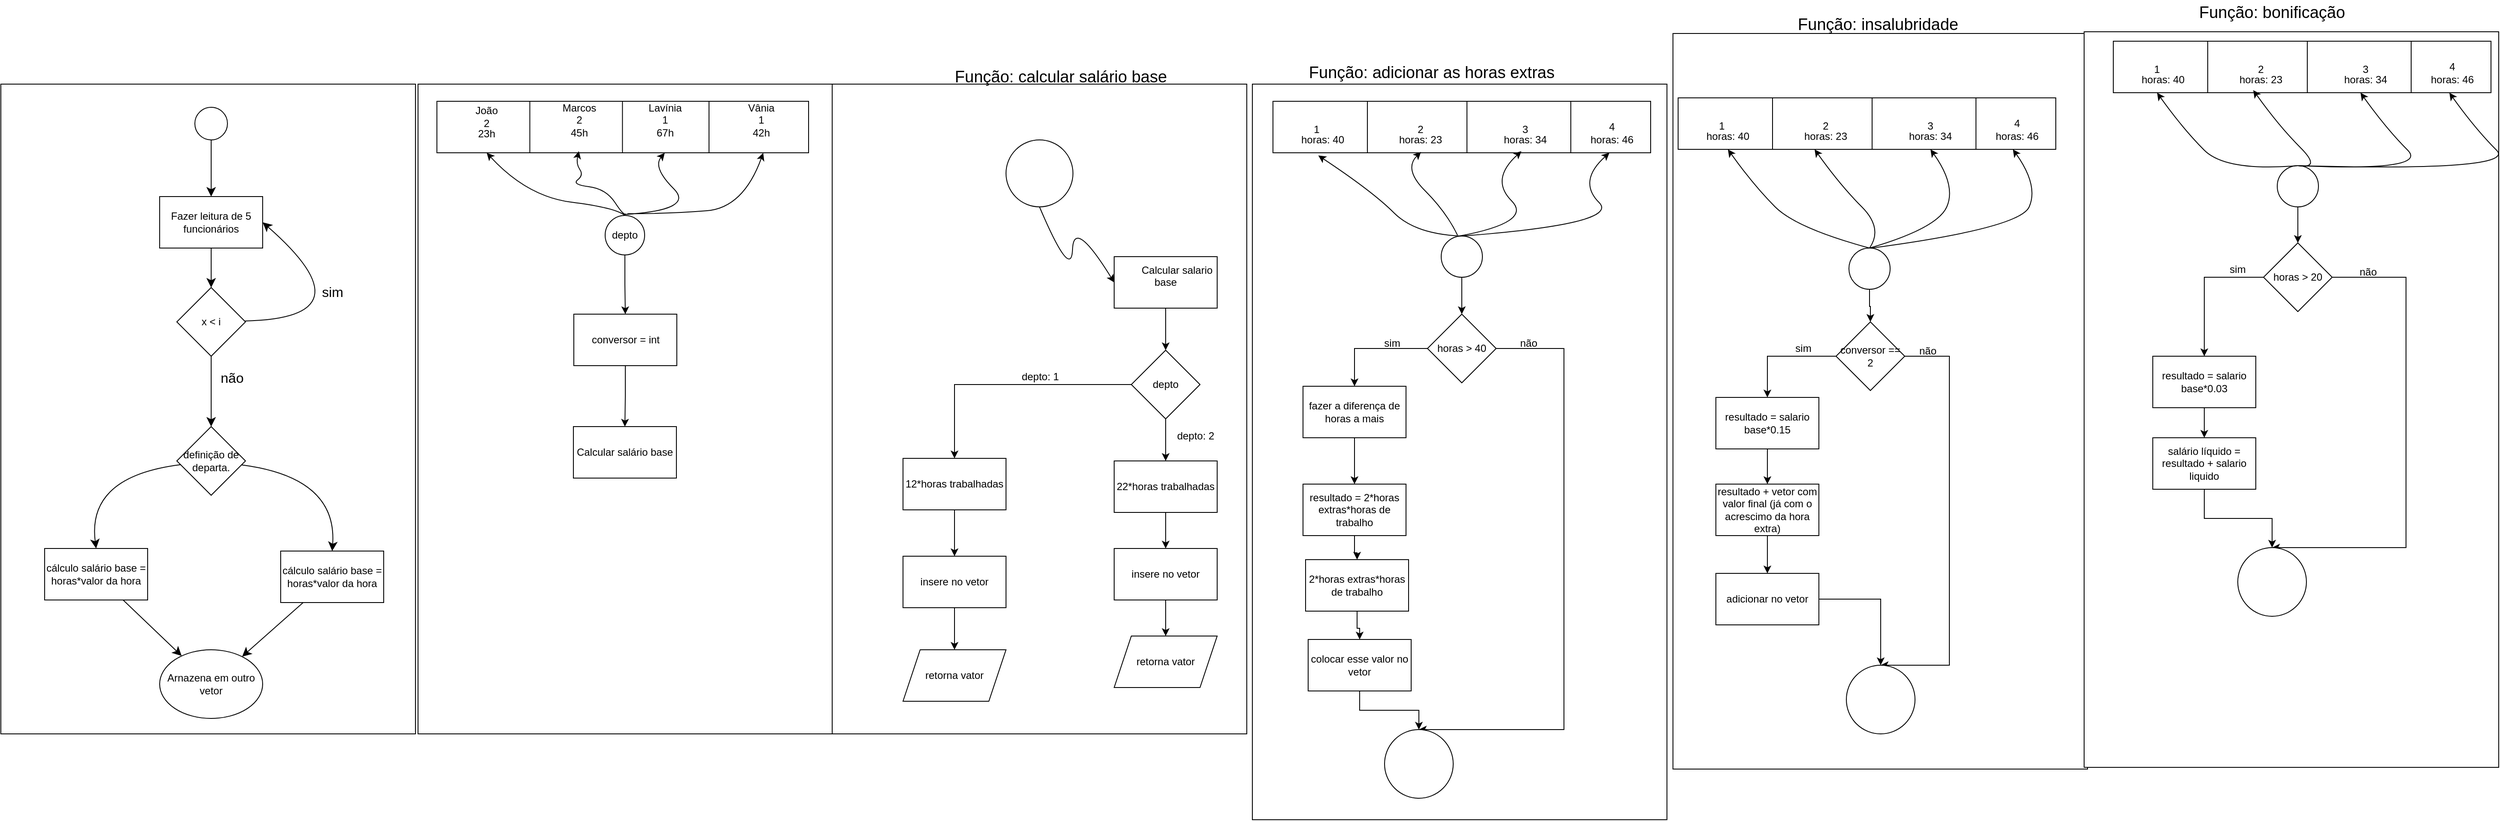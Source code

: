 <mxfile version="24.8.0">
  <diagram name="Página-1" id="3Qf-ZKkISjVcc1xG9rWR">
    <mxGraphModel dx="2057" dy="1057" grid="0" gridSize="10" guides="1" tooltips="1" connect="1" arrows="1" fold="1" page="0" pageScale="1" pageWidth="827" pageHeight="1169" math="0" shadow="0">
      <root>
        <mxCell id="0" />
        <mxCell id="1" parent="0" />
        <mxCell id="mKKfAqHW9Lcpp3ZH1Yp7-2" value="" style="rounded=0;whiteSpace=wrap;html=1;" vertex="1" parent="1">
          <mxGeometry x="-566" y="-182" width="483" height="757" as="geometry" />
        </mxCell>
        <mxCell id="lAKQCbaZGqpKiCukRfTn-3" style="edgeStyle=none;curved=1;rounded=0;orthogonalLoop=1;jettySize=auto;html=1;entryX=0.5;entryY=0;entryDx=0;entryDy=0;fontSize=12;startSize=8;endSize=8;" parent="1" source="lAKQCbaZGqpKiCukRfTn-1" target="lAKQCbaZGqpKiCukRfTn-2" edge="1">
          <mxGeometry relative="1" as="geometry" />
        </mxCell>
        <mxCell id="lAKQCbaZGqpKiCukRfTn-1" value="" style="ellipse;whiteSpace=wrap;html=1;aspect=fixed;" parent="1" vertex="1">
          <mxGeometry x="-340" y="-155" width="38" height="38" as="geometry" />
        </mxCell>
        <mxCell id="lAKQCbaZGqpKiCukRfTn-5" style="edgeStyle=none;curved=1;rounded=0;orthogonalLoop=1;jettySize=auto;html=1;entryX=0.5;entryY=0;entryDx=0;entryDy=0;fontSize=12;startSize=8;endSize=8;" parent="1" source="lAKQCbaZGqpKiCukRfTn-2" target="lAKQCbaZGqpKiCukRfTn-4" edge="1">
          <mxGeometry relative="1" as="geometry" />
        </mxCell>
        <mxCell id="lAKQCbaZGqpKiCukRfTn-2" value="Fazer leitura de 5 funcionários" style="rounded=0;whiteSpace=wrap;html=1;" parent="1" vertex="1">
          <mxGeometry x="-381" y="-51" width="120" height="60" as="geometry" />
        </mxCell>
        <mxCell id="lAKQCbaZGqpKiCukRfTn-6" style="edgeStyle=none;curved=1;rounded=0;orthogonalLoop=1;jettySize=auto;html=1;entryX=1;entryY=0.5;entryDx=0;entryDy=0;fontSize=12;startSize=8;endSize=8;" parent="1" target="lAKQCbaZGqpKiCukRfTn-2" edge="1">
          <mxGeometry relative="1" as="geometry">
            <mxPoint x="-282" y="94" as="sourcePoint" />
            <Array as="points">
              <mxPoint x="-133" y="91" />
            </Array>
          </mxGeometry>
        </mxCell>
        <mxCell id="lAKQCbaZGqpKiCukRfTn-7" style="edgeStyle=none;curved=1;rounded=0;orthogonalLoop=1;jettySize=auto;html=1;fontSize=12;startSize=8;endSize=8;entryX=0.5;entryY=0;entryDx=0;entryDy=0;" parent="1" source="lAKQCbaZGqpKiCukRfTn-4" target="lAKQCbaZGqpKiCukRfTn-11" edge="1">
          <mxGeometry relative="1" as="geometry">
            <mxPoint x="-323" y="203" as="targetPoint" />
          </mxGeometry>
        </mxCell>
        <mxCell id="lAKQCbaZGqpKiCukRfTn-4" value="x &amp;lt; i" style="rhombus;whiteSpace=wrap;html=1;" parent="1" vertex="1">
          <mxGeometry x="-361" y="55" width="80" height="80" as="geometry" />
        </mxCell>
        <mxCell id="lAKQCbaZGqpKiCukRfTn-8" value="sim" style="text;html=1;align=center;verticalAlign=middle;resizable=0;points=[];autosize=1;strokeColor=none;fillColor=none;fontSize=16;" parent="1" vertex="1">
          <mxGeometry x="-201.5" y="44.5" width="43" height="31" as="geometry" />
        </mxCell>
        <mxCell id="lAKQCbaZGqpKiCukRfTn-9" value="não" style="text;html=1;align=center;verticalAlign=middle;resizable=0;points=[];autosize=1;strokeColor=none;fillColor=none;fontSize=16;" parent="1" vertex="1">
          <mxGeometry x="-320" y="144" width="45" height="31" as="geometry" />
        </mxCell>
        <mxCell id="lAKQCbaZGqpKiCukRfTn-17" style="edgeStyle=none;curved=1;rounded=0;orthogonalLoop=1;jettySize=auto;html=1;fontSize=12;startSize=8;endSize=8;" parent="1" source="lAKQCbaZGqpKiCukRfTn-10" target="lAKQCbaZGqpKiCukRfTn-16" edge="1">
          <mxGeometry relative="1" as="geometry" />
        </mxCell>
        <mxCell id="lAKQCbaZGqpKiCukRfTn-10" value="cálculo salário base = horas*valor da hora" style="rounded=0;whiteSpace=wrap;html=1;" parent="1" vertex="1">
          <mxGeometry x="-515" y="359" width="120" height="60" as="geometry" />
        </mxCell>
        <mxCell id="lAKQCbaZGqpKiCukRfTn-12" style="edgeStyle=none;curved=1;rounded=0;orthogonalLoop=1;jettySize=auto;html=1;entryX=0.5;entryY=0;entryDx=0;entryDy=0;fontSize=12;startSize=8;endSize=8;" parent="1" source="lAKQCbaZGqpKiCukRfTn-11" target="lAKQCbaZGqpKiCukRfTn-10" edge="1">
          <mxGeometry relative="1" as="geometry">
            <Array as="points">
              <mxPoint x="-466" y="275" />
            </Array>
          </mxGeometry>
        </mxCell>
        <mxCell id="lAKQCbaZGqpKiCukRfTn-14" style="edgeStyle=none;curved=1;rounded=0;orthogonalLoop=1;jettySize=auto;html=1;entryX=0.5;entryY=0;entryDx=0;entryDy=0;fontSize=12;startSize=8;endSize=8;" parent="1" source="lAKQCbaZGqpKiCukRfTn-11" target="lAKQCbaZGqpKiCukRfTn-13" edge="1">
          <mxGeometry relative="1" as="geometry">
            <Array as="points">
              <mxPoint x="-174" y="276" />
            </Array>
          </mxGeometry>
        </mxCell>
        <mxCell id="lAKQCbaZGqpKiCukRfTn-11" value="definição de departa." style="rhombus;whiteSpace=wrap;html=1;" parent="1" vertex="1">
          <mxGeometry x="-361" y="217" width="80" height="80" as="geometry" />
        </mxCell>
        <mxCell id="lAKQCbaZGqpKiCukRfTn-18" style="edgeStyle=none;curved=1;rounded=0;orthogonalLoop=1;jettySize=auto;html=1;fontSize=12;startSize=8;endSize=8;" parent="1" source="lAKQCbaZGqpKiCukRfTn-13" target="lAKQCbaZGqpKiCukRfTn-16" edge="1">
          <mxGeometry relative="1" as="geometry" />
        </mxCell>
        <mxCell id="lAKQCbaZGqpKiCukRfTn-13" value="cálculo salário base = horas*valor da hora" style="rounded=0;whiteSpace=wrap;html=1;" parent="1" vertex="1">
          <mxGeometry x="-240" y="362" width="120" height="60" as="geometry" />
        </mxCell>
        <mxCell id="lAKQCbaZGqpKiCukRfTn-16" value="Arnazena em outro vetor" style="ellipse;whiteSpace=wrap;html=1;" parent="1" vertex="1">
          <mxGeometry x="-381" y="477" width="120" height="80" as="geometry" />
        </mxCell>
        <mxCell id="mKKfAqHW9Lcpp3ZH1Yp7-3" value="" style="rounded=0;whiteSpace=wrap;html=1;" vertex="1" parent="1">
          <mxGeometry x="-80" y="-182" width="483" height="757" as="geometry" />
        </mxCell>
        <mxCell id="mKKfAqHW9Lcpp3ZH1Yp7-4" value="" style="rounded=0;whiteSpace=wrap;html=1;" vertex="1" parent="1">
          <mxGeometry x="-58" y="-162" width="433" height="60" as="geometry" />
        </mxCell>
        <mxCell id="mKKfAqHW9Lcpp3ZH1Yp7-5" value="" style="endArrow=none;html=1;rounded=0;entryX=0.25;entryY=0;entryDx=0;entryDy=0;exitX=0.25;exitY=1;exitDx=0;exitDy=0;" edge="1" parent="1" source="mKKfAqHW9Lcpp3ZH1Yp7-4" target="mKKfAqHW9Lcpp3ZH1Yp7-4">
          <mxGeometry width="50" height="50" relative="1" as="geometry">
            <mxPoint x="-23" y="-113" as="sourcePoint" />
            <mxPoint x="27" y="-163" as="targetPoint" />
          </mxGeometry>
        </mxCell>
        <mxCell id="mKKfAqHW9Lcpp3ZH1Yp7-6" value="" style="endArrow=none;html=1;rounded=0;entryX=0.25;entryY=0;entryDx=0;entryDy=0;exitX=0.25;exitY=1;exitDx=0;exitDy=0;" edge="1" parent="1">
          <mxGeometry width="50" height="50" relative="1" as="geometry">
            <mxPoint x="158.16" y="-102" as="sourcePoint" />
            <mxPoint x="158.16" y="-162" as="targetPoint" />
          </mxGeometry>
        </mxCell>
        <mxCell id="mKKfAqHW9Lcpp3ZH1Yp7-7" value="" style="endArrow=none;html=1;rounded=0;entryX=0.25;entryY=0;entryDx=0;entryDy=0;exitX=0.25;exitY=1;exitDx=0;exitDy=0;" edge="1" parent="1">
          <mxGeometry width="50" height="50" relative="1" as="geometry">
            <mxPoint x="259" y="-102" as="sourcePoint" />
            <mxPoint x="259" y="-162" as="targetPoint" />
          </mxGeometry>
        </mxCell>
        <mxCell id="mKKfAqHW9Lcpp3ZH1Yp7-8" value="João" style="text;html=1;align=center;verticalAlign=middle;whiteSpace=wrap;rounded=0;" vertex="1" parent="1">
          <mxGeometry x="-30" y="-166" width="60" height="30" as="geometry" />
        </mxCell>
        <mxCell id="mKKfAqHW9Lcpp3ZH1Yp7-10" value="2" style="text;html=1;align=center;verticalAlign=middle;whiteSpace=wrap;rounded=0;" vertex="1" parent="1">
          <mxGeometry x="-30" y="-151" width="60" height="30" as="geometry" />
        </mxCell>
        <mxCell id="mKKfAqHW9Lcpp3ZH1Yp7-11" value="23h&lt;div&gt;&lt;br&gt;&lt;/div&gt;" style="text;html=1;align=center;verticalAlign=middle;whiteSpace=wrap;rounded=0;" vertex="1" parent="1">
          <mxGeometry x="-30" y="-132" width="60" height="30" as="geometry" />
        </mxCell>
        <mxCell id="mKKfAqHW9Lcpp3ZH1Yp7-12" value="Marcos&lt;div&gt;2&lt;/div&gt;&lt;div&gt;45h&lt;/div&gt;" style="text;html=1;align=center;verticalAlign=middle;whiteSpace=wrap;rounded=0;" vertex="1" parent="1">
          <mxGeometry x="78" y="-155" width="60" height="30" as="geometry" />
        </mxCell>
        <mxCell id="mKKfAqHW9Lcpp3ZH1Yp7-13" value="Lavínia&lt;div&gt;1&lt;/div&gt;&lt;div&gt;67h&lt;/div&gt;" style="text;html=1;align=center;verticalAlign=middle;whiteSpace=wrap;rounded=0;" vertex="1" parent="1">
          <mxGeometry x="178" y="-155" width="60" height="30" as="geometry" />
        </mxCell>
        <mxCell id="mKKfAqHW9Lcpp3ZH1Yp7-14" value="Vânia&lt;div&gt;1&lt;/div&gt;&lt;div&gt;42h&lt;/div&gt;" style="text;html=1;align=center;verticalAlign=middle;whiteSpace=wrap;rounded=0;" vertex="1" parent="1">
          <mxGeometry x="290" y="-155" width="60" height="30" as="geometry" />
        </mxCell>
        <mxCell id="mKKfAqHW9Lcpp3ZH1Yp7-27" style="edgeStyle=orthogonalEdgeStyle;rounded=0;orthogonalLoop=1;jettySize=auto;html=1;" edge="1" parent="1" source="mKKfAqHW9Lcpp3ZH1Yp7-15" target="mKKfAqHW9Lcpp3ZH1Yp7-26">
          <mxGeometry relative="1" as="geometry" />
        </mxCell>
        <mxCell id="mKKfAqHW9Lcpp3ZH1Yp7-15" value="depto" style="ellipse;whiteSpace=wrap;html=1;aspect=fixed;" vertex="1" parent="1">
          <mxGeometry x="138" y="-29" width="46" height="46" as="geometry" />
        </mxCell>
        <mxCell id="mKKfAqHW9Lcpp3ZH1Yp7-20" value="" style="curved=1;endArrow=classic;html=1;rounded=0;exitX=0.5;exitY=0;exitDx=0;exitDy=0;entryX=0.5;entryY=1;entryDx=0;entryDy=0;" edge="1" parent="1" source="mKKfAqHW9Lcpp3ZH1Yp7-15" target="mKKfAqHW9Lcpp3ZH1Yp7-11">
          <mxGeometry width="50" height="50" relative="1" as="geometry">
            <mxPoint x="100" y="-38" as="sourcePoint" />
            <mxPoint x="150" y="-88" as="targetPoint" />
            <Array as="points">
              <mxPoint x="150" y="-38" />
              <mxPoint x="47" y="-51" />
            </Array>
          </mxGeometry>
        </mxCell>
        <mxCell id="mKKfAqHW9Lcpp3ZH1Yp7-22" value="" style="curved=1;endArrow=classic;html=1;rounded=0;entryX=0.382;entryY=0.968;entryDx=0;entryDy=0;entryPerimeter=0;" edge="1" parent="1" target="mKKfAqHW9Lcpp3ZH1Yp7-4">
          <mxGeometry width="50" height="50" relative="1" as="geometry">
            <mxPoint x="162" y="-31" as="sourcePoint" />
            <mxPoint x="10" y="-92" as="targetPoint" />
            <Array as="points">
              <mxPoint x="160" y="-28" />
              <mxPoint x="139" y="-60" />
              <mxPoint x="99" y="-65" />
              <mxPoint x="113" y="-76" />
              <mxPoint x="104" y="-89" />
            </Array>
          </mxGeometry>
        </mxCell>
        <mxCell id="mKKfAqHW9Lcpp3ZH1Yp7-24" value="" style="curved=1;endArrow=classic;html=1;rounded=0;entryX=0.613;entryY=1.003;entryDx=0;entryDy=0;entryPerimeter=0;" edge="1" parent="1" target="mKKfAqHW9Lcpp3ZH1Yp7-4">
          <mxGeometry width="50" height="50" relative="1" as="geometry">
            <mxPoint x="159" y="-30" as="sourcePoint" />
            <mxPoint x="243" y="-85" as="targetPoint" />
            <Array as="points">
              <mxPoint x="243" y="-35" />
              <mxPoint x="193" y="-85" />
            </Array>
          </mxGeometry>
        </mxCell>
        <mxCell id="mKKfAqHW9Lcpp3ZH1Yp7-25" value="" style="curved=1;endArrow=classic;html=1;rounded=0;entryX=0.878;entryY=1.003;entryDx=0;entryDy=0;entryPerimeter=0;" edge="1" parent="1" target="mKKfAqHW9Lcpp3ZH1Yp7-4">
          <mxGeometry width="50" height="50" relative="1" as="geometry">
            <mxPoint x="164" y="-31" as="sourcePoint" />
            <mxPoint x="214" y="-81" as="targetPoint" />
            <Array as="points">
              <mxPoint x="214" y="-31" />
              <mxPoint x="299" y="-38" />
            </Array>
          </mxGeometry>
        </mxCell>
        <mxCell id="mKKfAqHW9Lcpp3ZH1Yp7-30" style="edgeStyle=orthogonalEdgeStyle;rounded=0;orthogonalLoop=1;jettySize=auto;html=1;entryX=0.5;entryY=0;entryDx=0;entryDy=0;" edge="1" parent="1" source="mKKfAqHW9Lcpp3ZH1Yp7-26" target="mKKfAqHW9Lcpp3ZH1Yp7-29">
          <mxGeometry relative="1" as="geometry" />
        </mxCell>
        <mxCell id="mKKfAqHW9Lcpp3ZH1Yp7-26" value="conversor = int" style="rounded=0;whiteSpace=wrap;html=1;" vertex="1" parent="1">
          <mxGeometry x="101.5" y="86" width="120" height="60" as="geometry" />
        </mxCell>
        <mxCell id="mKKfAqHW9Lcpp3ZH1Yp7-29" value="Calcular salário base" style="rounded=0;whiteSpace=wrap;html=1;" vertex="1" parent="1">
          <mxGeometry x="101" y="217" width="120" height="60" as="geometry" />
        </mxCell>
        <mxCell id="mKKfAqHW9Lcpp3ZH1Yp7-31" value="" style="rounded=0;whiteSpace=wrap;html=1;" vertex="1" parent="1">
          <mxGeometry x="402.5" y="-182" width="483" height="757" as="geometry" />
        </mxCell>
        <mxCell id="mKKfAqHW9Lcpp3ZH1Yp7-32" value="" style="ellipse;whiteSpace=wrap;html=1;aspect=fixed;" vertex="1" parent="1">
          <mxGeometry x="605" y="-117" width="78" height="78" as="geometry" />
        </mxCell>
        <mxCell id="mKKfAqHW9Lcpp3ZH1Yp7-37" style="edgeStyle=orthogonalEdgeStyle;rounded=0;orthogonalLoop=1;jettySize=auto;html=1;" edge="1" parent="1" source="mKKfAqHW9Lcpp3ZH1Yp7-33" target="mKKfAqHW9Lcpp3ZH1Yp7-36">
          <mxGeometry relative="1" as="geometry" />
        </mxCell>
        <mxCell id="mKKfAqHW9Lcpp3ZH1Yp7-33" value="&lt;span style=&quot;white-space: pre;&quot;&gt;&#x9;&lt;/span&gt;Calcular salario base&lt;div&gt;&lt;br&gt;&lt;/div&gt;" style="rounded=0;whiteSpace=wrap;html=1;" vertex="1" parent="1">
          <mxGeometry x="731" y="19" width="120" height="60" as="geometry" />
        </mxCell>
        <mxCell id="mKKfAqHW9Lcpp3ZH1Yp7-34" value="" style="curved=1;endArrow=classic;html=1;rounded=0;entryX=0;entryY=0.5;entryDx=0;entryDy=0;exitX=0.5;exitY=1;exitDx=0;exitDy=0;" edge="1" parent="1" source="mKKfAqHW9Lcpp3ZH1Yp7-32" target="mKKfAqHW9Lcpp3ZH1Yp7-33">
          <mxGeometry width="50" height="50" relative="1" as="geometry">
            <mxPoint x="631" y="48" as="sourcePoint" />
            <mxPoint x="681" y="-2" as="targetPoint" />
            <Array as="points">
              <mxPoint x="681" y="48" />
              <mxPoint x="684" y="-27" />
            </Array>
          </mxGeometry>
        </mxCell>
        <mxCell id="mKKfAqHW9Lcpp3ZH1Yp7-41" style="edgeStyle=orthogonalEdgeStyle;rounded=0;orthogonalLoop=1;jettySize=auto;html=1;" edge="1" parent="1" source="mKKfAqHW9Lcpp3ZH1Yp7-36" target="mKKfAqHW9Lcpp3ZH1Yp7-40">
          <mxGeometry relative="1" as="geometry" />
        </mxCell>
        <mxCell id="mKKfAqHW9Lcpp3ZH1Yp7-42" style="edgeStyle=orthogonalEdgeStyle;rounded=0;orthogonalLoop=1;jettySize=auto;html=1;" edge="1" parent="1" source="mKKfAqHW9Lcpp3ZH1Yp7-36" target="mKKfAqHW9Lcpp3ZH1Yp7-39">
          <mxGeometry relative="1" as="geometry" />
        </mxCell>
        <mxCell id="mKKfAqHW9Lcpp3ZH1Yp7-36" value="depto" style="rhombus;whiteSpace=wrap;html=1;" vertex="1" parent="1">
          <mxGeometry x="751" y="128" width="80" height="80" as="geometry" />
        </mxCell>
        <mxCell id="mKKfAqHW9Lcpp3ZH1Yp7-54" style="edgeStyle=orthogonalEdgeStyle;rounded=0;orthogonalLoop=1;jettySize=auto;html=1;" edge="1" parent="1" source="mKKfAqHW9Lcpp3ZH1Yp7-39" target="mKKfAqHW9Lcpp3ZH1Yp7-53">
          <mxGeometry relative="1" as="geometry" />
        </mxCell>
        <mxCell id="mKKfAqHW9Lcpp3ZH1Yp7-39" value="22*horas trabalhadas" style="rounded=0;whiteSpace=wrap;html=1;" vertex="1" parent="1">
          <mxGeometry x="731" y="257" width="120" height="60" as="geometry" />
        </mxCell>
        <mxCell id="mKKfAqHW9Lcpp3ZH1Yp7-51" style="edgeStyle=orthogonalEdgeStyle;rounded=0;orthogonalLoop=1;jettySize=auto;html=1;entryX=0.5;entryY=0;entryDx=0;entryDy=0;" edge="1" parent="1" source="mKKfAqHW9Lcpp3ZH1Yp7-40" target="mKKfAqHW9Lcpp3ZH1Yp7-50">
          <mxGeometry relative="1" as="geometry" />
        </mxCell>
        <mxCell id="mKKfAqHW9Lcpp3ZH1Yp7-40" value="12*horas trabalhadas" style="rounded=0;whiteSpace=wrap;html=1;" vertex="1" parent="1">
          <mxGeometry x="485" y="254" width="120" height="60" as="geometry" />
        </mxCell>
        <mxCell id="mKKfAqHW9Lcpp3ZH1Yp7-43" value="depto: 1" style="text;html=1;align=center;verticalAlign=middle;whiteSpace=wrap;rounded=0;" vertex="1" parent="1">
          <mxGeometry x="614.5" y="144" width="60" height="30" as="geometry" />
        </mxCell>
        <mxCell id="mKKfAqHW9Lcpp3ZH1Yp7-44" value="depto: 2" style="text;html=1;align=center;verticalAlign=middle;whiteSpace=wrap;rounded=0;" vertex="1" parent="1">
          <mxGeometry x="796" y="213" width="60" height="30" as="geometry" />
        </mxCell>
        <mxCell id="mKKfAqHW9Lcpp3ZH1Yp7-46" value="retorna vator" style="shape=parallelogram;perimeter=parallelogramPerimeter;whiteSpace=wrap;html=1;fixedSize=1;" vertex="1" parent="1">
          <mxGeometry x="485" y="477" width="120" height="60" as="geometry" />
        </mxCell>
        <mxCell id="mKKfAqHW9Lcpp3ZH1Yp7-49" value="retorna vator" style="shape=parallelogram;perimeter=parallelogramPerimeter;whiteSpace=wrap;html=1;fixedSize=1;" vertex="1" parent="1">
          <mxGeometry x="731" y="461" width="120" height="60" as="geometry" />
        </mxCell>
        <mxCell id="mKKfAqHW9Lcpp3ZH1Yp7-52" style="edgeStyle=orthogonalEdgeStyle;rounded=0;orthogonalLoop=1;jettySize=auto;html=1;entryX=0.5;entryY=0;entryDx=0;entryDy=0;" edge="1" parent="1" source="mKKfAqHW9Lcpp3ZH1Yp7-50" target="mKKfAqHW9Lcpp3ZH1Yp7-46">
          <mxGeometry relative="1" as="geometry" />
        </mxCell>
        <mxCell id="mKKfAqHW9Lcpp3ZH1Yp7-50" value="insere no vetor" style="rounded=0;whiteSpace=wrap;html=1;" vertex="1" parent="1">
          <mxGeometry x="485" y="368" width="120" height="60" as="geometry" />
        </mxCell>
        <mxCell id="mKKfAqHW9Lcpp3ZH1Yp7-55" style="edgeStyle=orthogonalEdgeStyle;rounded=0;orthogonalLoop=1;jettySize=auto;html=1;" edge="1" parent="1" source="mKKfAqHW9Lcpp3ZH1Yp7-53" target="mKKfAqHW9Lcpp3ZH1Yp7-49">
          <mxGeometry relative="1" as="geometry" />
        </mxCell>
        <mxCell id="mKKfAqHW9Lcpp3ZH1Yp7-53" value="insere no vetor" style="rounded=0;whiteSpace=wrap;html=1;" vertex="1" parent="1">
          <mxGeometry x="731" y="359" width="120" height="60" as="geometry" />
        </mxCell>
        <mxCell id="mKKfAqHW9Lcpp3ZH1Yp7-56" value="Função: calcular salário base" style="text;html=1;align=center;verticalAlign=middle;whiteSpace=wrap;rounded=0;strokeWidth=1;fontSize=19;" vertex="1" parent="1">
          <mxGeometry x="507" y="-205" width="324" height="30" as="geometry" />
        </mxCell>
        <mxCell id="mKKfAqHW9Lcpp3ZH1Yp7-57" value="" style="rounded=0;whiteSpace=wrap;html=1;" vertex="1" parent="1">
          <mxGeometry x="892" y="-182" width="483" height="857" as="geometry" />
        </mxCell>
        <mxCell id="mKKfAqHW9Lcpp3ZH1Yp7-58" value="" style="rounded=0;whiteSpace=wrap;html=1;" vertex="1" parent="1">
          <mxGeometry x="916" y="-162" width="440" height="60" as="geometry" />
        </mxCell>
        <mxCell id="mKKfAqHW9Lcpp3ZH1Yp7-59" value="" style="endArrow=none;html=1;rounded=0;exitX=0.25;exitY=1;exitDx=0;exitDy=0;entryX=0.25;entryY=0;entryDx=0;entryDy=0;" edge="1" parent="1" source="mKKfAqHW9Lcpp3ZH1Yp7-58" target="mKKfAqHW9Lcpp3ZH1Yp7-58">
          <mxGeometry width="50" height="50" relative="1" as="geometry">
            <mxPoint x="935" y="-113" as="sourcePoint" />
            <mxPoint x="985" y="-163" as="targetPoint" />
          </mxGeometry>
        </mxCell>
        <mxCell id="mKKfAqHW9Lcpp3ZH1Yp7-60" value="" style="endArrow=none;html=1;rounded=0;exitX=0.25;exitY=1;exitDx=0;exitDy=0;entryX=0.25;entryY=0;entryDx=0;entryDy=0;" edge="1" parent="1">
          <mxGeometry width="50" height="50" relative="1" as="geometry">
            <mxPoint x="1142" y="-102" as="sourcePoint" />
            <mxPoint x="1142" y="-162" as="targetPoint" />
          </mxGeometry>
        </mxCell>
        <mxCell id="mKKfAqHW9Lcpp3ZH1Yp7-61" value="" style="endArrow=none;html=1;rounded=0;exitX=0.25;exitY=1;exitDx=0;exitDy=0;entryX=0.25;entryY=0;entryDx=0;entryDy=0;" edge="1" parent="1">
          <mxGeometry width="50" height="50" relative="1" as="geometry">
            <mxPoint x="1263" y="-102" as="sourcePoint" />
            <mxPoint x="1263" y="-162" as="targetPoint" />
          </mxGeometry>
        </mxCell>
        <mxCell id="mKKfAqHW9Lcpp3ZH1Yp7-62" value="4" style="text;html=1;align=center;verticalAlign=middle;whiteSpace=wrap;rounded=0;" vertex="1" parent="1">
          <mxGeometry x="1281" y="-147" width="60" height="30" as="geometry" />
        </mxCell>
        <mxCell id="mKKfAqHW9Lcpp3ZH1Yp7-63" value="1" style="text;html=1;align=center;verticalAlign=middle;whiteSpace=wrap;rounded=0;" vertex="1" parent="1">
          <mxGeometry x="937" y="-144" width="60" height="30" as="geometry" />
        </mxCell>
        <mxCell id="mKKfAqHW9Lcpp3ZH1Yp7-64" value="2" style="text;html=1;align=center;verticalAlign=middle;whiteSpace=wrap;rounded=0;" vertex="1" parent="1">
          <mxGeometry x="1058" y="-144" width="60" height="30" as="geometry" />
        </mxCell>
        <mxCell id="mKKfAqHW9Lcpp3ZH1Yp7-65" value="3" style="text;html=1;align=center;verticalAlign=middle;whiteSpace=wrap;rounded=0;" vertex="1" parent="1">
          <mxGeometry x="1180" y="-144" width="60" height="30" as="geometry" />
        </mxCell>
        <mxCell id="mKKfAqHW9Lcpp3ZH1Yp7-76" style="edgeStyle=orthogonalEdgeStyle;rounded=0;orthogonalLoop=1;jettySize=auto;html=1;entryX=0.5;entryY=0;entryDx=0;entryDy=0;" edge="1" parent="1" source="mKKfAqHW9Lcpp3ZH1Yp7-66" target="mKKfAqHW9Lcpp3ZH1Yp7-75">
          <mxGeometry relative="1" as="geometry" />
        </mxCell>
        <mxCell id="mKKfAqHW9Lcpp3ZH1Yp7-66" value="" style="ellipse;whiteSpace=wrap;html=1;aspect=fixed;" vertex="1" parent="1">
          <mxGeometry x="1112" y="-5" width="48" height="48" as="geometry" />
        </mxCell>
        <mxCell id="mKKfAqHW9Lcpp3ZH1Yp7-67" value="" style="curved=1;endArrow=classic;html=1;rounded=0;entryX=0.12;entryY=1.053;entryDx=0;entryDy=0;entryPerimeter=0;exitX=0.5;exitY=0;exitDx=0;exitDy=0;" edge="1" parent="1" source="mKKfAqHW9Lcpp3ZH1Yp7-66" target="mKKfAqHW9Lcpp3ZH1Yp7-58">
          <mxGeometry width="50" height="50" relative="1" as="geometry">
            <mxPoint x="1032" y="-7" as="sourcePoint" />
            <mxPoint x="1082" y="-57" as="targetPoint" />
            <Array as="points">
              <mxPoint x="1082" y="-7" />
              <mxPoint x="1032" y="-57" />
            </Array>
          </mxGeometry>
        </mxCell>
        <mxCell id="mKKfAqHW9Lcpp3ZH1Yp7-68" value="" style="curved=1;endArrow=classic;html=1;rounded=0;entryX=0.392;entryY=0.983;entryDx=0;entryDy=0;entryPerimeter=0;" edge="1" parent="1" target="mKKfAqHW9Lcpp3ZH1Yp7-58">
          <mxGeometry width="50" height="50" relative="1" as="geometry">
            <mxPoint x="1131" y="-6" as="sourcePoint" />
            <mxPoint x="1118" y="-83" as="targetPoint" />
            <Array as="points">
              <mxPoint x="1118" y="-33" />
              <mxPoint x="1068" y="-83" />
            </Array>
          </mxGeometry>
        </mxCell>
        <mxCell id="mKKfAqHW9Lcpp3ZH1Yp7-69" value="" style="curved=1;endArrow=classic;html=1;rounded=0;entryX=0.658;entryY=0.969;entryDx=0;entryDy=0;entryPerimeter=0;" edge="1" parent="1" target="mKKfAqHW9Lcpp3ZH1Yp7-58">
          <mxGeometry width="50" height="50" relative="1" as="geometry">
            <mxPoint x="1133" y="-5" as="sourcePoint" />
            <mxPoint x="1189" y="-91" as="targetPoint" />
            <Array as="points">
              <mxPoint x="1219" y="-21" />
              <mxPoint x="1169" y="-71" />
            </Array>
          </mxGeometry>
        </mxCell>
        <mxCell id="mKKfAqHW9Lcpp3ZH1Yp7-70" value="" style="curved=1;endArrow=classic;html=1;rounded=0;entryX=0.658;entryY=0.969;entryDx=0;entryDy=0;entryPerimeter=0;exitX=0.5;exitY=0;exitDx=0;exitDy=0;" edge="1" parent="1" source="mKKfAqHW9Lcpp3ZH1Yp7-66">
          <mxGeometry width="50" height="50" relative="1" as="geometry">
            <mxPoint x="1235" y="-3" as="sourcePoint" />
            <mxPoint x="1308" y="-102" as="targetPoint" />
            <Array as="points">
              <mxPoint x="1321" y="-19" />
              <mxPoint x="1271" y="-69" />
            </Array>
          </mxGeometry>
        </mxCell>
        <mxCell id="mKKfAqHW9Lcpp3ZH1Yp7-71" value="horas: 40" style="text;html=1;align=center;verticalAlign=middle;whiteSpace=wrap;rounded=0;" vertex="1" parent="1">
          <mxGeometry x="944" y="-132" width="60" height="30" as="geometry" />
        </mxCell>
        <mxCell id="mKKfAqHW9Lcpp3ZH1Yp7-72" value="horas: 23" style="text;html=1;align=center;verticalAlign=middle;whiteSpace=wrap;rounded=0;" vertex="1" parent="1">
          <mxGeometry x="1058" y="-132" width="60" height="30" as="geometry" />
        </mxCell>
        <mxCell id="mKKfAqHW9Lcpp3ZH1Yp7-73" value="horas: 34" style="text;html=1;align=center;verticalAlign=middle;whiteSpace=wrap;rounded=0;" vertex="1" parent="1">
          <mxGeometry x="1180" y="-132" width="60" height="30" as="geometry" />
        </mxCell>
        <mxCell id="mKKfAqHW9Lcpp3ZH1Yp7-74" value="horas: 46" style="text;html=1;align=center;verticalAlign=middle;whiteSpace=wrap;rounded=0;" vertex="1" parent="1">
          <mxGeometry x="1281" y="-132" width="60" height="30" as="geometry" />
        </mxCell>
        <mxCell id="mKKfAqHW9Lcpp3ZH1Yp7-79" style="edgeStyle=orthogonalEdgeStyle;rounded=0;orthogonalLoop=1;jettySize=auto;html=1;entryX=0.5;entryY=0;entryDx=0;entryDy=0;" edge="1" parent="1" source="mKKfAqHW9Lcpp3ZH1Yp7-75" target="mKKfAqHW9Lcpp3ZH1Yp7-78">
          <mxGeometry relative="1" as="geometry" />
        </mxCell>
        <mxCell id="mKKfAqHW9Lcpp3ZH1Yp7-90" style="edgeStyle=orthogonalEdgeStyle;rounded=0;orthogonalLoop=1;jettySize=auto;html=1;entryX=0.5;entryY=0;entryDx=0;entryDy=0;" edge="1" parent="1" source="mKKfAqHW9Lcpp3ZH1Yp7-75" target="mKKfAqHW9Lcpp3ZH1Yp7-83">
          <mxGeometry relative="1" as="geometry">
            <Array as="points">
              <mxPoint x="1255" y="126" />
              <mxPoint x="1255" y="570" />
            </Array>
          </mxGeometry>
        </mxCell>
        <mxCell id="mKKfAqHW9Lcpp3ZH1Yp7-75" value="horas &amp;gt; 40" style="rhombus;whiteSpace=wrap;html=1;" vertex="1" parent="1">
          <mxGeometry x="1096" y="86" width="80" height="80" as="geometry" />
        </mxCell>
        <mxCell id="mKKfAqHW9Lcpp3ZH1Yp7-82" style="edgeStyle=orthogonalEdgeStyle;rounded=0;orthogonalLoop=1;jettySize=auto;html=1;" edge="1" parent="1" source="mKKfAqHW9Lcpp3ZH1Yp7-78" target="mKKfAqHW9Lcpp3ZH1Yp7-81">
          <mxGeometry relative="1" as="geometry" />
        </mxCell>
        <mxCell id="mKKfAqHW9Lcpp3ZH1Yp7-78" value="fazer a diferença de horas a mais" style="rounded=0;whiteSpace=wrap;html=1;" vertex="1" parent="1">
          <mxGeometry x="951" y="170" width="120" height="60" as="geometry" />
        </mxCell>
        <mxCell id="mKKfAqHW9Lcpp3ZH1Yp7-80" value="sim" style="text;html=1;align=center;verticalAlign=middle;whiteSpace=wrap;rounded=0;" vertex="1" parent="1">
          <mxGeometry x="1025" y="105" width="60" height="30" as="geometry" />
        </mxCell>
        <mxCell id="mKKfAqHW9Lcpp3ZH1Yp7-87" style="edgeStyle=orthogonalEdgeStyle;rounded=0;orthogonalLoop=1;jettySize=auto;html=1;entryX=0.5;entryY=0;entryDx=0;entryDy=0;" edge="1" parent="1" source="mKKfAqHW9Lcpp3ZH1Yp7-81" target="mKKfAqHW9Lcpp3ZH1Yp7-84">
          <mxGeometry relative="1" as="geometry" />
        </mxCell>
        <mxCell id="mKKfAqHW9Lcpp3ZH1Yp7-81" value="resultado = 2*horas extras*horas de trabalho" style="rounded=0;whiteSpace=wrap;html=1;" vertex="1" parent="1">
          <mxGeometry x="951" y="284" width="120" height="60" as="geometry" />
        </mxCell>
        <mxCell id="mKKfAqHW9Lcpp3ZH1Yp7-83" value="" style="ellipse;whiteSpace=wrap;html=1;aspect=fixed;" vertex="1" parent="1">
          <mxGeometry x="1046" y="570" width="80" height="80" as="geometry" />
        </mxCell>
        <mxCell id="mKKfAqHW9Lcpp3ZH1Yp7-88" style="edgeStyle=orthogonalEdgeStyle;rounded=0;orthogonalLoop=1;jettySize=auto;html=1;" edge="1" parent="1" source="mKKfAqHW9Lcpp3ZH1Yp7-84" target="mKKfAqHW9Lcpp3ZH1Yp7-86">
          <mxGeometry relative="1" as="geometry" />
        </mxCell>
        <mxCell id="mKKfAqHW9Lcpp3ZH1Yp7-84" value="2*horas extras*horas de trabalho" style="rounded=0;whiteSpace=wrap;html=1;" vertex="1" parent="1">
          <mxGeometry x="954" y="372" width="120" height="60" as="geometry" />
        </mxCell>
        <mxCell id="mKKfAqHW9Lcpp3ZH1Yp7-89" style="edgeStyle=orthogonalEdgeStyle;rounded=0;orthogonalLoop=1;jettySize=auto;html=1;" edge="1" parent="1" source="mKKfAqHW9Lcpp3ZH1Yp7-86" target="mKKfAqHW9Lcpp3ZH1Yp7-83">
          <mxGeometry relative="1" as="geometry" />
        </mxCell>
        <mxCell id="mKKfAqHW9Lcpp3ZH1Yp7-86" value="colocar esse valor no vetor" style="rounded=0;whiteSpace=wrap;html=1;" vertex="1" parent="1">
          <mxGeometry x="957" y="465" width="120" height="60" as="geometry" />
        </mxCell>
        <mxCell id="mKKfAqHW9Lcpp3ZH1Yp7-91" value="não" style="text;html=1;align=center;verticalAlign=middle;whiteSpace=wrap;rounded=0;" vertex="1" parent="1">
          <mxGeometry x="1184" y="105" width="60" height="30" as="geometry" />
        </mxCell>
        <mxCell id="mKKfAqHW9Lcpp3ZH1Yp7-92" value="" style="rounded=0;whiteSpace=wrap;html=1;" vertex="1" parent="1">
          <mxGeometry x="1382" y="-241" width="483" height="857" as="geometry" />
        </mxCell>
        <mxCell id="mKKfAqHW9Lcpp3ZH1Yp7-95" value="" style="rounded=0;whiteSpace=wrap;html=1;" vertex="1" parent="1">
          <mxGeometry x="1388" y="-166" width="440" height="60" as="geometry" />
        </mxCell>
        <mxCell id="mKKfAqHW9Lcpp3ZH1Yp7-96" value="" style="endArrow=none;html=1;rounded=0;exitX=0.25;exitY=1;exitDx=0;exitDy=0;entryX=0.25;entryY=0;entryDx=0;entryDy=0;" edge="1" parent="1" source="mKKfAqHW9Lcpp3ZH1Yp7-95" target="mKKfAqHW9Lcpp3ZH1Yp7-95">
          <mxGeometry width="50" height="50" relative="1" as="geometry">
            <mxPoint x="1407" y="-117" as="sourcePoint" />
            <mxPoint x="1457" y="-167" as="targetPoint" />
          </mxGeometry>
        </mxCell>
        <mxCell id="mKKfAqHW9Lcpp3ZH1Yp7-97" value="" style="endArrow=none;html=1;rounded=0;exitX=0.25;exitY=1;exitDx=0;exitDy=0;entryX=0.25;entryY=0;entryDx=0;entryDy=0;" edge="1" parent="1">
          <mxGeometry width="50" height="50" relative="1" as="geometry">
            <mxPoint x="1614" y="-106" as="sourcePoint" />
            <mxPoint x="1614" y="-166" as="targetPoint" />
          </mxGeometry>
        </mxCell>
        <mxCell id="mKKfAqHW9Lcpp3ZH1Yp7-98" value="" style="endArrow=none;html=1;rounded=0;exitX=0.25;exitY=1;exitDx=0;exitDy=0;entryX=0.25;entryY=0;entryDx=0;entryDy=0;" edge="1" parent="1">
          <mxGeometry width="50" height="50" relative="1" as="geometry">
            <mxPoint x="1735" y="-106" as="sourcePoint" />
            <mxPoint x="1735" y="-166" as="targetPoint" />
          </mxGeometry>
        </mxCell>
        <mxCell id="mKKfAqHW9Lcpp3ZH1Yp7-99" value="4" style="text;html=1;align=center;verticalAlign=middle;whiteSpace=wrap;rounded=0;" vertex="1" parent="1">
          <mxGeometry x="1753" y="-151" width="60" height="30" as="geometry" />
        </mxCell>
        <mxCell id="mKKfAqHW9Lcpp3ZH1Yp7-100" value="1" style="text;html=1;align=center;verticalAlign=middle;whiteSpace=wrap;rounded=0;" vertex="1" parent="1">
          <mxGeometry x="1409" y="-148" width="60" height="30" as="geometry" />
        </mxCell>
        <mxCell id="mKKfAqHW9Lcpp3ZH1Yp7-101" value="2" style="text;html=1;align=center;verticalAlign=middle;whiteSpace=wrap;rounded=0;" vertex="1" parent="1">
          <mxGeometry x="1530" y="-148" width="60" height="30" as="geometry" />
        </mxCell>
        <mxCell id="mKKfAqHW9Lcpp3ZH1Yp7-102" value="3" style="text;html=1;align=center;verticalAlign=middle;whiteSpace=wrap;rounded=0;" vertex="1" parent="1">
          <mxGeometry x="1652" y="-148" width="60" height="30" as="geometry" />
        </mxCell>
        <mxCell id="mKKfAqHW9Lcpp3ZH1Yp7-103" value="horas: 40" style="text;html=1;align=center;verticalAlign=middle;whiteSpace=wrap;rounded=0;" vertex="1" parent="1">
          <mxGeometry x="1416" y="-136" width="60" height="30" as="geometry" />
        </mxCell>
        <mxCell id="mKKfAqHW9Lcpp3ZH1Yp7-104" value="horas: 23" style="text;html=1;align=center;verticalAlign=middle;whiteSpace=wrap;rounded=0;" vertex="1" parent="1">
          <mxGeometry x="1530" y="-136" width="60" height="30" as="geometry" />
        </mxCell>
        <mxCell id="mKKfAqHW9Lcpp3ZH1Yp7-105" value="horas: 34" style="text;html=1;align=center;verticalAlign=middle;whiteSpace=wrap;rounded=0;" vertex="1" parent="1">
          <mxGeometry x="1652" y="-136" width="60" height="30" as="geometry" />
        </mxCell>
        <mxCell id="mKKfAqHW9Lcpp3ZH1Yp7-106" value="horas: 46" style="text;html=1;align=center;verticalAlign=middle;whiteSpace=wrap;rounded=0;" vertex="1" parent="1">
          <mxGeometry x="1753" y="-136" width="60" height="30" as="geometry" />
        </mxCell>
        <mxCell id="mKKfAqHW9Lcpp3ZH1Yp7-107" value="Função: adicionar as horas extras" style="text;html=1;align=center;verticalAlign=middle;whiteSpace=wrap;rounded=0;strokeWidth=1;fontSize=19;" vertex="1" parent="1">
          <mxGeometry x="939" y="-210" width="324" height="30" as="geometry" />
        </mxCell>
        <mxCell id="mKKfAqHW9Lcpp3ZH1Yp7-108" value="Função: insalubridade" style="text;html=1;align=center;verticalAlign=middle;whiteSpace=wrap;rounded=0;strokeWidth=1;fontSize=19;" vertex="1" parent="1">
          <mxGeometry x="1459" y="-266" width="324" height="30" as="geometry" />
        </mxCell>
        <mxCell id="mKKfAqHW9Lcpp3ZH1Yp7-116" style="edgeStyle=orthogonalEdgeStyle;rounded=0;orthogonalLoop=1;jettySize=auto;html=1;entryX=0.5;entryY=0;entryDx=0;entryDy=0;" edge="1" parent="1" source="mKKfAqHW9Lcpp3ZH1Yp7-109" target="mKKfAqHW9Lcpp3ZH1Yp7-115">
          <mxGeometry relative="1" as="geometry" />
        </mxCell>
        <mxCell id="mKKfAqHW9Lcpp3ZH1Yp7-109" value="" style="ellipse;whiteSpace=wrap;html=1;aspect=fixed;" vertex="1" parent="1">
          <mxGeometry x="1587" y="9" width="48" height="48" as="geometry" />
        </mxCell>
        <mxCell id="mKKfAqHW9Lcpp3ZH1Yp7-111" value="" style="curved=1;endArrow=classic;html=1;rounded=0;entryX=0.5;entryY=1;entryDx=0;entryDy=0;exitX=0.5;exitY=0;exitDx=0;exitDy=0;" edge="1" parent="1" source="mKKfAqHW9Lcpp3ZH1Yp7-109" target="mKKfAqHW9Lcpp3ZH1Yp7-103">
          <mxGeometry width="50" height="50" relative="1" as="geometry">
            <mxPoint x="1476" y="-14" as="sourcePoint" />
            <mxPoint x="1526" y="-64" as="targetPoint" />
            <Array as="points">
              <mxPoint x="1526" y="-14" />
              <mxPoint x="1476" y="-64" />
            </Array>
          </mxGeometry>
        </mxCell>
        <mxCell id="mKKfAqHW9Lcpp3ZH1Yp7-112" value="" style="curved=1;endArrow=classic;html=1;rounded=0;entryX=0.5;entryY=1;entryDx=0;entryDy=0;exitX=0.5;exitY=0;exitDx=0;exitDy=0;" edge="1" parent="1" source="mKKfAqHW9Lcpp3ZH1Yp7-109">
          <mxGeometry width="50" height="50" relative="1" as="geometry">
            <mxPoint x="1712" y="9" as="sourcePoint" />
            <mxPoint x="1547" y="-106" as="targetPoint" />
            <Array as="points">
              <mxPoint x="1627" y="-14" />
              <mxPoint x="1577" y="-64" />
            </Array>
          </mxGeometry>
        </mxCell>
        <mxCell id="mKKfAqHW9Lcpp3ZH1Yp7-113" value="" style="curved=1;endArrow=classic;html=1;rounded=0;entryX=0.5;entryY=1;entryDx=0;entryDy=0;exitX=0.5;exitY=0;exitDx=0;exitDy=0;" edge="1" parent="1" source="mKKfAqHW9Lcpp3ZH1Yp7-109">
          <mxGeometry width="50" height="50" relative="1" as="geometry">
            <mxPoint x="1746" y="9" as="sourcePoint" />
            <mxPoint x="1682" y="-106" as="targetPoint" />
            <Array as="points">
              <mxPoint x="1690" y="-14" />
              <mxPoint x="1712" y="-64" />
            </Array>
          </mxGeometry>
        </mxCell>
        <mxCell id="mKKfAqHW9Lcpp3ZH1Yp7-114" value="" style="curved=1;endArrow=classic;html=1;rounded=0;entryX=0.5;entryY=1;entryDx=0;entryDy=0;" edge="1" parent="1">
          <mxGeometry width="50" height="50" relative="1" as="geometry">
            <mxPoint x="1613" y="9" as="sourcePoint" />
            <mxPoint x="1778" y="-106" as="targetPoint" />
            <Array as="points">
              <mxPoint x="1786" y="-14" />
              <mxPoint x="1808" y="-64" />
            </Array>
          </mxGeometry>
        </mxCell>
        <mxCell id="mKKfAqHW9Lcpp3ZH1Yp7-119" style="edgeStyle=orthogonalEdgeStyle;rounded=0;orthogonalLoop=1;jettySize=auto;html=1;entryX=0.5;entryY=0;entryDx=0;entryDy=0;" edge="1" parent="1" source="mKKfAqHW9Lcpp3ZH1Yp7-115" target="mKKfAqHW9Lcpp3ZH1Yp7-118">
          <mxGeometry relative="1" as="geometry" />
        </mxCell>
        <mxCell id="mKKfAqHW9Lcpp3ZH1Yp7-128" style="edgeStyle=orthogonalEdgeStyle;rounded=0;orthogonalLoop=1;jettySize=auto;html=1;entryX=0.5;entryY=0;entryDx=0;entryDy=0;" edge="1" parent="1" source="mKKfAqHW9Lcpp3ZH1Yp7-115" target="mKKfAqHW9Lcpp3ZH1Yp7-126">
          <mxGeometry relative="1" as="geometry">
            <Array as="points">
              <mxPoint x="1704" y="135" />
              <mxPoint x="1704" y="495" />
            </Array>
          </mxGeometry>
        </mxCell>
        <mxCell id="mKKfAqHW9Lcpp3ZH1Yp7-115" value="conversor == 2" style="rhombus;whiteSpace=wrap;html=1;" vertex="1" parent="1">
          <mxGeometry x="1572" y="95" width="80" height="80" as="geometry" />
        </mxCell>
        <mxCell id="mKKfAqHW9Lcpp3ZH1Yp7-121" style="edgeStyle=orthogonalEdgeStyle;rounded=0;orthogonalLoop=1;jettySize=auto;html=1;entryX=0.5;entryY=0;entryDx=0;entryDy=0;" edge="1" parent="1" source="mKKfAqHW9Lcpp3ZH1Yp7-118" target="mKKfAqHW9Lcpp3ZH1Yp7-120">
          <mxGeometry relative="1" as="geometry" />
        </mxCell>
        <mxCell id="mKKfAqHW9Lcpp3ZH1Yp7-118" value="resultado = salario base*0.15" style="rounded=0;whiteSpace=wrap;html=1;" vertex="1" parent="1">
          <mxGeometry x="1432" y="183" width="120" height="60" as="geometry" />
        </mxCell>
        <mxCell id="mKKfAqHW9Lcpp3ZH1Yp7-125" style="edgeStyle=orthogonalEdgeStyle;rounded=0;orthogonalLoop=1;jettySize=auto;html=1;entryX=0.5;entryY=0;entryDx=0;entryDy=0;" edge="1" parent="1" source="mKKfAqHW9Lcpp3ZH1Yp7-120" target="mKKfAqHW9Lcpp3ZH1Yp7-124">
          <mxGeometry relative="1" as="geometry" />
        </mxCell>
        <mxCell id="mKKfAqHW9Lcpp3ZH1Yp7-120" value="resultado + vetor com valor final (já com o acrescimo da hora extra)" style="rounded=0;whiteSpace=wrap;html=1;" vertex="1" parent="1">
          <mxGeometry x="1432" y="284" width="120" height="60" as="geometry" />
        </mxCell>
        <mxCell id="mKKfAqHW9Lcpp3ZH1Yp7-127" style="edgeStyle=orthogonalEdgeStyle;rounded=0;orthogonalLoop=1;jettySize=auto;html=1;entryX=0.5;entryY=0;entryDx=0;entryDy=0;" edge="1" parent="1" source="mKKfAqHW9Lcpp3ZH1Yp7-124" target="mKKfAqHW9Lcpp3ZH1Yp7-126">
          <mxGeometry relative="1" as="geometry" />
        </mxCell>
        <mxCell id="mKKfAqHW9Lcpp3ZH1Yp7-124" value="adicionar no vetor" style="rounded=0;whiteSpace=wrap;html=1;" vertex="1" parent="1">
          <mxGeometry x="1432" y="388" width="120" height="60" as="geometry" />
        </mxCell>
        <mxCell id="mKKfAqHW9Lcpp3ZH1Yp7-126" value="" style="ellipse;whiteSpace=wrap;html=1;aspect=fixed;" vertex="1" parent="1">
          <mxGeometry x="1584" y="495" width="80" height="80" as="geometry" />
        </mxCell>
        <mxCell id="mKKfAqHW9Lcpp3ZH1Yp7-129" value="sim" style="text;html=1;align=center;verticalAlign=middle;whiteSpace=wrap;rounded=0;" vertex="1" parent="1">
          <mxGeometry x="1504" y="111" width="60" height="30" as="geometry" />
        </mxCell>
        <mxCell id="mKKfAqHW9Lcpp3ZH1Yp7-130" value="não" style="text;html=1;align=center;verticalAlign=middle;whiteSpace=wrap;rounded=0;" vertex="1" parent="1">
          <mxGeometry x="1649" y="114" width="60" height="30" as="geometry" />
        </mxCell>
        <mxCell id="mKKfAqHW9Lcpp3ZH1Yp7-131" value="" style="rounded=0;whiteSpace=wrap;html=1;" vertex="1" parent="1">
          <mxGeometry x="1861" y="-243" width="483" height="857" as="geometry" />
        </mxCell>
        <mxCell id="mKKfAqHW9Lcpp3ZH1Yp7-132" value="" style="rounded=0;whiteSpace=wrap;html=1;" vertex="1" parent="1">
          <mxGeometry x="1895" y="-232" width="440" height="60" as="geometry" />
        </mxCell>
        <mxCell id="mKKfAqHW9Lcpp3ZH1Yp7-133" value="" style="endArrow=none;html=1;rounded=0;exitX=0.25;exitY=1;exitDx=0;exitDy=0;entryX=0.25;entryY=0;entryDx=0;entryDy=0;" edge="1" parent="1" source="mKKfAqHW9Lcpp3ZH1Yp7-132" target="mKKfAqHW9Lcpp3ZH1Yp7-132">
          <mxGeometry width="50" height="50" relative="1" as="geometry">
            <mxPoint x="1914" y="-183" as="sourcePoint" />
            <mxPoint x="1964" y="-233" as="targetPoint" />
          </mxGeometry>
        </mxCell>
        <mxCell id="mKKfAqHW9Lcpp3ZH1Yp7-134" value="" style="endArrow=none;html=1;rounded=0;exitX=0.25;exitY=1;exitDx=0;exitDy=0;entryX=0.25;entryY=0;entryDx=0;entryDy=0;" edge="1" parent="1">
          <mxGeometry width="50" height="50" relative="1" as="geometry">
            <mxPoint x="2121" y="-172" as="sourcePoint" />
            <mxPoint x="2121" y="-232" as="targetPoint" />
          </mxGeometry>
        </mxCell>
        <mxCell id="mKKfAqHW9Lcpp3ZH1Yp7-135" value="" style="endArrow=none;html=1;rounded=0;exitX=0.25;exitY=1;exitDx=0;exitDy=0;entryX=0.25;entryY=0;entryDx=0;entryDy=0;" edge="1" parent="1">
          <mxGeometry width="50" height="50" relative="1" as="geometry">
            <mxPoint x="2242" y="-172" as="sourcePoint" />
            <mxPoint x="2242" y="-232" as="targetPoint" />
          </mxGeometry>
        </mxCell>
        <mxCell id="mKKfAqHW9Lcpp3ZH1Yp7-136" value="4" style="text;html=1;align=center;verticalAlign=middle;whiteSpace=wrap;rounded=0;" vertex="1" parent="1">
          <mxGeometry x="2260" y="-217" width="60" height="30" as="geometry" />
        </mxCell>
        <mxCell id="mKKfAqHW9Lcpp3ZH1Yp7-137" value="1" style="text;html=1;align=center;verticalAlign=middle;whiteSpace=wrap;rounded=0;" vertex="1" parent="1">
          <mxGeometry x="1916" y="-214" width="60" height="30" as="geometry" />
        </mxCell>
        <mxCell id="mKKfAqHW9Lcpp3ZH1Yp7-138" value="2" style="text;html=1;align=center;verticalAlign=middle;whiteSpace=wrap;rounded=0;" vertex="1" parent="1">
          <mxGeometry x="2037" y="-214" width="60" height="30" as="geometry" />
        </mxCell>
        <mxCell id="mKKfAqHW9Lcpp3ZH1Yp7-139" value="3" style="text;html=1;align=center;verticalAlign=middle;whiteSpace=wrap;rounded=0;" vertex="1" parent="1">
          <mxGeometry x="2159" y="-214" width="60" height="30" as="geometry" />
        </mxCell>
        <mxCell id="mKKfAqHW9Lcpp3ZH1Yp7-140" value="horas: 40" style="text;html=1;align=center;verticalAlign=middle;whiteSpace=wrap;rounded=0;" vertex="1" parent="1">
          <mxGeometry x="1923" y="-202" width="60" height="30" as="geometry" />
        </mxCell>
        <mxCell id="mKKfAqHW9Lcpp3ZH1Yp7-141" value="horas: 23" style="text;html=1;align=center;verticalAlign=middle;whiteSpace=wrap;rounded=0;" vertex="1" parent="1">
          <mxGeometry x="2037" y="-202" width="60" height="30" as="geometry" />
        </mxCell>
        <mxCell id="mKKfAqHW9Lcpp3ZH1Yp7-142" value="horas: 34" style="text;html=1;align=center;verticalAlign=middle;whiteSpace=wrap;rounded=0;" vertex="1" parent="1">
          <mxGeometry x="2159" y="-202" width="60" height="30" as="geometry" />
        </mxCell>
        <mxCell id="mKKfAqHW9Lcpp3ZH1Yp7-143" value="horas: 46" style="text;html=1;align=center;verticalAlign=middle;whiteSpace=wrap;rounded=0;" vertex="1" parent="1">
          <mxGeometry x="2260" y="-202" width="60" height="30" as="geometry" />
        </mxCell>
        <mxCell id="mKKfAqHW9Lcpp3ZH1Yp7-144" value="Função: bonificação" style="text;html=1;align=center;verticalAlign=middle;whiteSpace=wrap;rounded=0;strokeWidth=1;fontSize=19;" vertex="1" parent="1">
          <mxGeometry x="1918" y="-280" width="324" height="30" as="geometry" />
        </mxCell>
        <mxCell id="mKKfAqHW9Lcpp3ZH1Yp7-157" style="edgeStyle=orthogonalEdgeStyle;rounded=0;orthogonalLoop=1;jettySize=auto;html=1;" edge="1" parent="1" source="mKKfAqHW9Lcpp3ZH1Yp7-146" target="mKKfAqHW9Lcpp3ZH1Yp7-156">
          <mxGeometry relative="1" as="geometry" />
        </mxCell>
        <mxCell id="mKKfAqHW9Lcpp3ZH1Yp7-146" value="" style="ellipse;whiteSpace=wrap;html=1;aspect=fixed;" vertex="1" parent="1">
          <mxGeometry x="2086" y="-87" width="48" height="48" as="geometry" />
        </mxCell>
        <mxCell id="mKKfAqHW9Lcpp3ZH1Yp7-148" value="" style="curved=1;endArrow=classic;html=1;rounded=0;entryX=0.5;entryY=1;entryDx=0;entryDy=0;exitX=0.5;exitY=0;exitDx=0;exitDy=0;" edge="1" parent="1" source="mKKfAqHW9Lcpp3ZH1Yp7-146">
          <mxGeometry width="50" height="50" relative="1" as="geometry">
            <mxPoint x="2111" y="-57" as="sourcePoint" />
            <mxPoint x="1946" y="-172" as="targetPoint" />
            <Array as="points">
              <mxPoint x="2026" y="-80" />
              <mxPoint x="1976" y="-130" />
            </Array>
          </mxGeometry>
        </mxCell>
        <mxCell id="mKKfAqHW9Lcpp3ZH1Yp7-149" value="" style="curved=1;endArrow=classic;html=1;rounded=0;entryX=0.5;entryY=1;entryDx=0;entryDy=0;exitX=0.5;exitY=0;exitDx=0;exitDy=0;" edge="1" parent="1" source="mKKfAqHW9Lcpp3ZH1Yp7-146">
          <mxGeometry width="50" height="50" relative="1" as="geometry">
            <mxPoint x="2222" y="-90" as="sourcePoint" />
            <mxPoint x="2058" y="-175" as="targetPoint" />
            <Array as="points">
              <mxPoint x="2138" y="-83" />
              <mxPoint x="2088" y="-133" />
            </Array>
          </mxGeometry>
        </mxCell>
        <mxCell id="mKKfAqHW9Lcpp3ZH1Yp7-152" value="" style="curved=1;endArrow=classic;html=1;rounded=0;entryX=0.5;entryY=1;entryDx=0;entryDy=0;exitX=0.5;exitY=0;exitDx=0;exitDy=0;" edge="1" parent="1" source="mKKfAqHW9Lcpp3ZH1Yp7-146">
          <mxGeometry width="50" height="50" relative="1" as="geometry">
            <mxPoint x="2235" y="-84" as="sourcePoint" />
            <mxPoint x="2183" y="-172" as="targetPoint" />
            <Array as="points">
              <mxPoint x="2263" y="-80" />
              <mxPoint x="2213" y="-130" />
            </Array>
          </mxGeometry>
        </mxCell>
        <mxCell id="mKKfAqHW9Lcpp3ZH1Yp7-153" value="" style="curved=1;endArrow=classic;html=1;rounded=0;entryX=0.5;entryY=1;entryDx=0;entryDy=0;exitX=0.5;exitY=0;exitDx=0;exitDy=0;" edge="1" parent="1" source="mKKfAqHW9Lcpp3ZH1Yp7-146">
          <mxGeometry width="50" height="50" relative="1" as="geometry">
            <mxPoint x="2213.5" y="-87" as="sourcePoint" />
            <mxPoint x="2286.5" y="-172" as="targetPoint" />
            <Array as="points">
              <mxPoint x="2366.5" y="-80" />
              <mxPoint x="2316.5" y="-130" />
            </Array>
          </mxGeometry>
        </mxCell>
        <mxCell id="mKKfAqHW9Lcpp3ZH1Yp7-159" style="edgeStyle=orthogonalEdgeStyle;rounded=0;orthogonalLoop=1;jettySize=auto;html=1;entryX=0.5;entryY=0;entryDx=0;entryDy=0;" edge="1" parent="1" source="mKKfAqHW9Lcpp3ZH1Yp7-156" target="mKKfAqHW9Lcpp3ZH1Yp7-158">
          <mxGeometry relative="1" as="geometry" />
        </mxCell>
        <mxCell id="mKKfAqHW9Lcpp3ZH1Yp7-164" style="edgeStyle=orthogonalEdgeStyle;rounded=0;orthogonalLoop=1;jettySize=auto;html=1;entryX=0.5;entryY=0;entryDx=0;entryDy=0;" edge="1" parent="1" source="mKKfAqHW9Lcpp3ZH1Yp7-156" target="mKKfAqHW9Lcpp3ZH1Yp7-162">
          <mxGeometry relative="1" as="geometry">
            <Array as="points">
              <mxPoint x="2236" y="43" />
              <mxPoint x="2236" y="358" />
            </Array>
          </mxGeometry>
        </mxCell>
        <mxCell id="mKKfAqHW9Lcpp3ZH1Yp7-156" value="horas &amp;gt; 20" style="rhombus;whiteSpace=wrap;html=1;" vertex="1" parent="1">
          <mxGeometry x="2070" y="3" width="80" height="80" as="geometry" />
        </mxCell>
        <mxCell id="mKKfAqHW9Lcpp3ZH1Yp7-161" style="edgeStyle=orthogonalEdgeStyle;rounded=0;orthogonalLoop=1;jettySize=auto;html=1;entryX=0.5;entryY=0;entryDx=0;entryDy=0;" edge="1" parent="1" source="mKKfAqHW9Lcpp3ZH1Yp7-158" target="mKKfAqHW9Lcpp3ZH1Yp7-160">
          <mxGeometry relative="1" as="geometry" />
        </mxCell>
        <mxCell id="mKKfAqHW9Lcpp3ZH1Yp7-158" value="resultado = salario base*0.03" style="rounded=0;whiteSpace=wrap;html=1;" vertex="1" parent="1">
          <mxGeometry x="1941" y="135" width="120" height="60" as="geometry" />
        </mxCell>
        <mxCell id="mKKfAqHW9Lcpp3ZH1Yp7-163" style="edgeStyle=orthogonalEdgeStyle;rounded=0;orthogonalLoop=1;jettySize=auto;html=1;entryX=0.5;entryY=0;entryDx=0;entryDy=0;" edge="1" parent="1" source="mKKfAqHW9Lcpp3ZH1Yp7-160" target="mKKfAqHW9Lcpp3ZH1Yp7-162">
          <mxGeometry relative="1" as="geometry" />
        </mxCell>
        <mxCell id="mKKfAqHW9Lcpp3ZH1Yp7-160" value="salário líquido = resultado + salario liquido" style="rounded=0;whiteSpace=wrap;html=1;" vertex="1" parent="1">
          <mxGeometry x="1941" y="230" width="120" height="60" as="geometry" />
        </mxCell>
        <mxCell id="mKKfAqHW9Lcpp3ZH1Yp7-162" value="" style="ellipse;whiteSpace=wrap;html=1;aspect=fixed;" vertex="1" parent="1">
          <mxGeometry x="2040" y="358" width="80" height="80" as="geometry" />
        </mxCell>
        <mxCell id="mKKfAqHW9Lcpp3ZH1Yp7-165" value="sim" style="text;html=1;align=center;verticalAlign=middle;whiteSpace=wrap;rounded=0;" vertex="1" parent="1">
          <mxGeometry x="2010" y="19" width="60" height="30" as="geometry" />
        </mxCell>
        <mxCell id="mKKfAqHW9Lcpp3ZH1Yp7-166" value="não" style="text;html=1;align=center;verticalAlign=middle;whiteSpace=wrap;rounded=0;" vertex="1" parent="1">
          <mxGeometry x="2162" y="22" width="60" height="30" as="geometry" />
        </mxCell>
      </root>
    </mxGraphModel>
  </diagram>
</mxfile>
